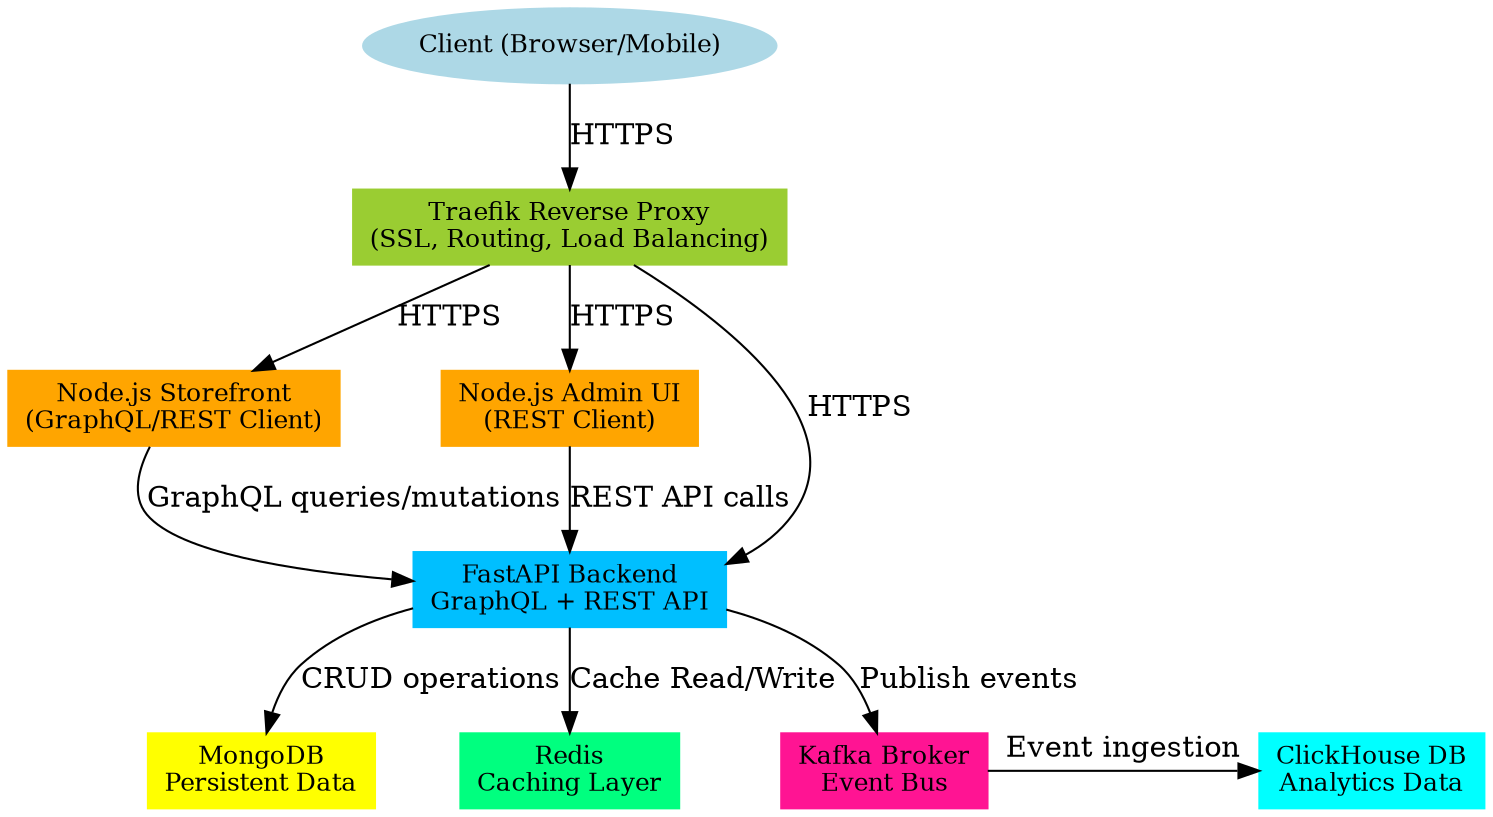 digraph architecture {
  rankdir=TB;
  node [shape=box, style=rounded, fontsize=12];

  Client [label="Client (Browser/Mobile)", shape=ellipse, style=filled, color=lightblue];

  Traefik [label="Traefik Reverse Proxy\n(SSL, Routing, Load Balancing)", style=filled, color=yellowgreen];

  NodeStorefront [label="Node.js Storefront\n(GraphQL/REST Client)", color=orange, style=filled];

  NodeAdmin [label="Node.js Admin UI\n(REST Client)", color=orange, style=filled];

  FastAPI [label="FastAPI Backend\nGraphQL + REST API", color=deepskyblue, style=filled];

  MongoDB [label="MongoDB\nPersistent Data", style=filled, color=yellow];
  Redis [label="Redis\nCaching Layer", style=filled, color=springgreen];
  Kafka [label="Kafka Broker\nEvent Bus", style=filled, color=deeppink];
  ClickHouse [label="ClickHouse DB\nAnalytics Data", style=filled, color=cyan];

  Client -> Traefik [label="HTTPS"];

  Traefik -> NodeStorefront [label="HTTPS"];
  Traefik -> FastAPI [label="HTTPS"];

  NodeStorefront -> FastAPI [label="GraphQL queries/mutations"];

  NodeAdmin -> FastAPI [label="REST API calls"];

  FastAPI -> MongoDB [label="CRUD operations"];
  FastAPI -> Redis [label="Cache Read/Write"];

  FastAPI -> Kafka [label="Publish events"];
  Kafka -> ClickHouse [label="Event ingestion"];

  Traefik -> NodeAdmin [label="HTTPS"];

  {rank=same; MongoDB; Redis; Kafka; ClickHouse;}
}